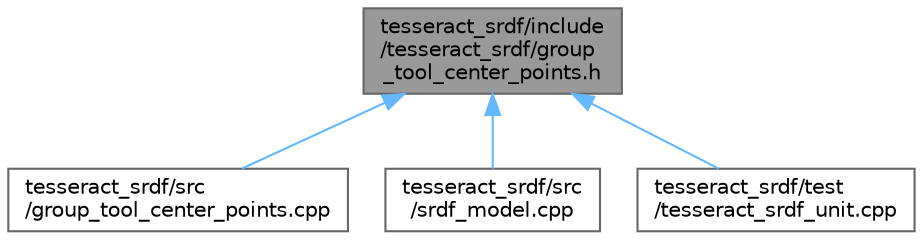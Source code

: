 digraph "tesseract_srdf/include/tesseract_srdf/group_tool_center_points.h"
{
 // LATEX_PDF_SIZE
  bgcolor="transparent";
  edge [fontname=Helvetica,fontsize=10,labelfontname=Helvetica,labelfontsize=10];
  node [fontname=Helvetica,fontsize=10,shape=box,height=0.2,width=0.4];
  Node1 [label="tesseract_srdf/include\l/tesseract_srdf/group\l_tool_center_points.h",height=0.2,width=0.4,color="gray40", fillcolor="grey60", style="filled", fontcolor="black",tooltip="Parse group tool center points data from srdf file."];
  Node1 -> Node2 [dir="back",color="steelblue1",style="solid"];
  Node2 [label="tesseract_srdf/src\l/group_tool_center_points.cpp",height=0.2,width=0.4,color="grey40", fillcolor="white", style="filled",URL="$d7/dfc/group__tool__center__points_8cpp.html",tooltip="Parse group tool center points data from srdf file."];
  Node1 -> Node3 [dir="back",color="steelblue1",style="solid"];
  Node3 [label="tesseract_srdf/src\l/srdf_model.cpp",height=0.2,width=0.4,color="grey40", fillcolor="white", style="filled",URL="$d6/de2/srdf__model_8cpp.html",tooltip="Parse srdf xml."];
  Node1 -> Node4 [dir="back",color="steelblue1",style="solid"];
  Node4 [label="tesseract_srdf/test\l/tesseract_srdf_unit.cpp",height=0.2,width=0.4,color="grey40", fillcolor="white", style="filled",URL="$d3/d6b/tesseract__srdf__unit_8cpp.html",tooltip=" "];
}
